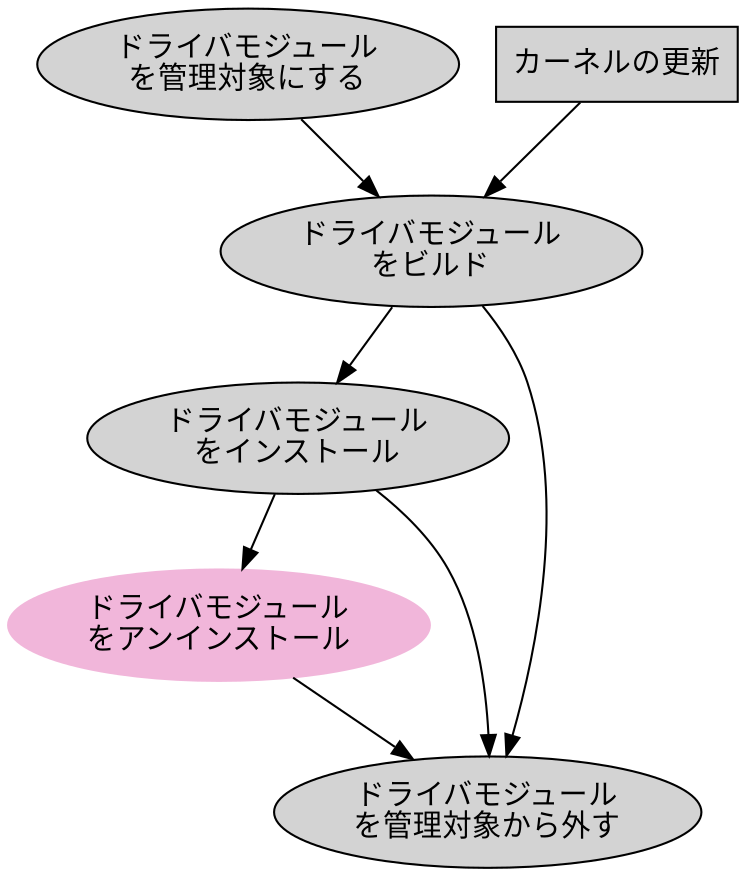 // dot dkms0.dot -T png > dkms0.png
// dot dkms0.dot -T dkms0.eps
digraph structure {

node [style=filled  colorscheme=piyg9];

add [label="ドライバモジュール\nを管理対象にする"]
build [label="ドライバモジュール\nをビルド"]
install [label="ドライバモジュール\nをインストール"]
uninstall [label="ドライバモジュール\nをアンインストール", color=3]
remove [label="ドライバモジュール\nを管理対象から外す"]

trigger [shape = box, label="カーネルの更新"]

trigger -> build ;
build -> remove ;
install -> remove ;
add -> build -> install -> uninstall -> remove;
}
